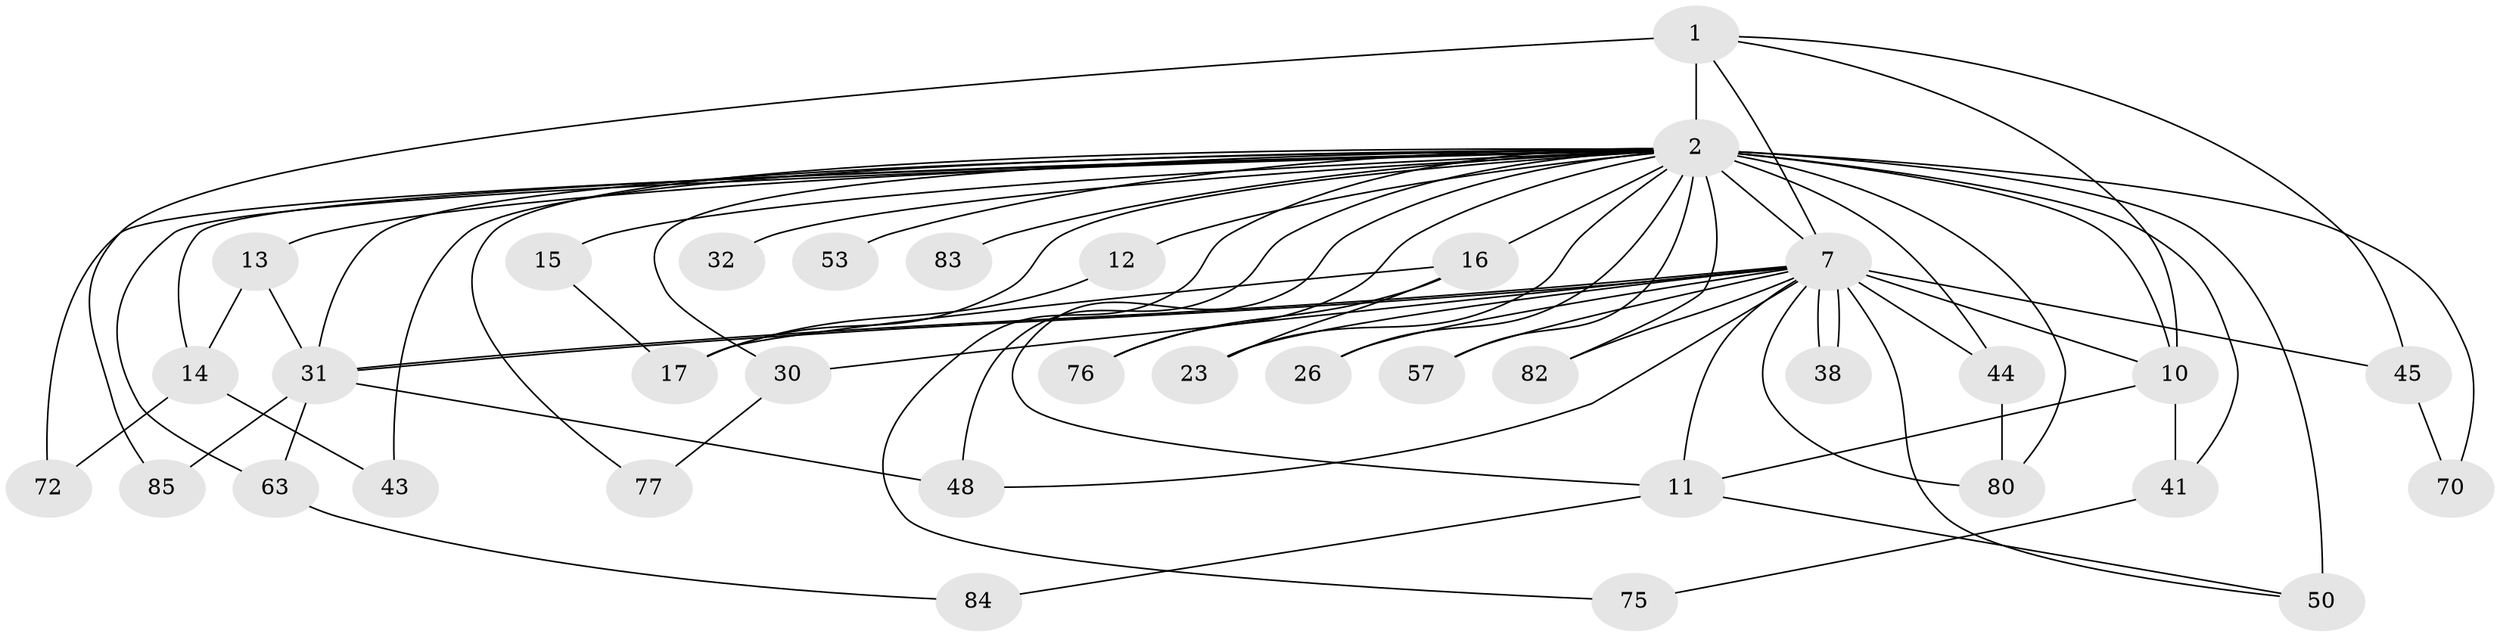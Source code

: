 // original degree distribution, {19: 0.024793388429752067, 21: 0.01652892561983471, 17: 0.008264462809917356, 41: 0.008264462809917356, 31: 0.008264462809917356, 24: 0.008264462809917356, 16: 0.008264462809917356, 5: 0.05785123966942149, 6: 0.024793388429752067, 8: 0.008264462809917356, 3: 0.18181818181818182, 4: 0.06611570247933884, 9: 0.008264462809917356, 2: 0.5702479338842975}
// Generated by graph-tools (version 1.1) at 2025/17/03/04/25 18:17:42]
// undirected, 36 vertices, 72 edges
graph export_dot {
graph [start="1"]
  node [color=gray90,style=filled];
  1;
  2 [super="+93+103+51+52+58+4+66+81+6+3+29+40+36"];
  7 [super="+71"];
  10 [super="+78+49+54+86"];
  11;
  12;
  13 [super="+113"];
  14 [super="+73"];
  15;
  16 [super="+18"];
  17 [super="+61"];
  23;
  26;
  30 [super="+95+39"];
  31 [super="+35"];
  32;
  38;
  41;
  43;
  44 [super="+102+60+46"];
  45 [super="+108+116"];
  48 [super="+74+107+119"];
  50 [super="+56+64"];
  53;
  57 [super="+112"];
  63 [super="+69"];
  70;
  72;
  75;
  76;
  77;
  80;
  82;
  83;
  84;
  85;
  1 -- 2 [weight=12];
  1 -- 7;
  1 -- 10 [weight=2];
  1 -- 45 [weight=3];
  1 -- 85;
  2 -- 7 [weight=11];
  2 -- 10 [weight=13];
  2 -- 17 [weight=2];
  2 -- 14 [weight=5];
  2 -- 16 [weight=2];
  2 -- 31;
  2 -- 72;
  2 -- 12 [weight=4];
  2 -- 13 [weight=3];
  2 -- 15;
  2 -- 83 [weight=2];
  2 -- 26;
  2 -- 30 [weight=2];
  2 -- 41;
  2 -- 43;
  2 -- 48 [weight=3];
  2 -- 50 [weight=5];
  2 -- 53;
  2 -- 57 [weight=2];
  2 -- 63 [weight=3];
  2 -- 70;
  2 -- 11;
  2 -- 75;
  2 -- 76;
  2 -- 77;
  2 -- 80;
  2 -- 82;
  2 -- 23 [weight=2];
  2 -- 32 [weight=2];
  2 -- 44 [weight=4];
  7 -- 10 [weight=2];
  7 -- 11;
  7 -- 23;
  7 -- 26;
  7 -- 31 [weight=2];
  7 -- 31;
  7 -- 38;
  7 -- 38;
  7 -- 45;
  7 -- 48;
  7 -- 57;
  7 -- 80;
  7 -- 82;
  7 -- 50;
  7 -- 30 [weight=2];
  7 -- 44;
  10 -- 11;
  10 -- 41;
  11 -- 84;
  11 -- 50;
  12 -- 17;
  13 -- 31;
  13 -- 14;
  14 -- 43;
  14 -- 72;
  15 -- 17;
  16 -- 17;
  16 -- 76;
  16 -- 23;
  30 -- 77;
  31 -- 63;
  31 -- 48;
  31 -- 85;
  41 -- 75;
  44 -- 80;
  45 -- 70;
  63 -- 84;
}
